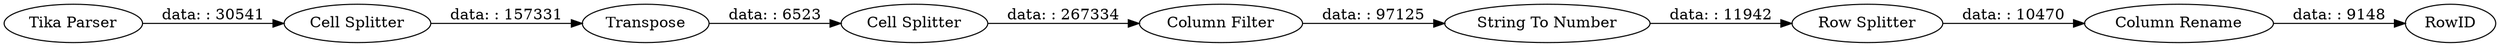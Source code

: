 digraph {
	"9294151062006501_365" [label=Transpose]
	"9294151062006501_2" [label="Cell Splitter"]
	"9294151062006501_370" [label="Column Rename"]
	"9294151062006501_369" [label="String To Number"]
	"9294151062006501_364" [label="Cell Splitter"]
	"9294151062006501_371" [label=RowID]
	"9294151062006501_1" [label="Tika Parser"]
	"9294151062006501_368" [label="Column Filter"]
	"9294151062006501_367" [label="Row Splitter"]
	"9294151062006501_368" -> "9294151062006501_369" [label="data: : 97125"]
	"9294151062006501_1" -> "9294151062006501_364" [label="data: : 30541"]
	"9294151062006501_364" -> "9294151062006501_365" [label="data: : 157331"]
	"9294151062006501_2" -> "9294151062006501_368" [label="data: : 267334"]
	"9294151062006501_367" -> "9294151062006501_370" [label="data: : 10470"]
	"9294151062006501_365" -> "9294151062006501_2" [label="data: : 6523"]
	"9294151062006501_370" -> "9294151062006501_371" [label="data: : 9148"]
	"9294151062006501_369" -> "9294151062006501_367" [label="data: : 11942"]
	rankdir=LR
}
